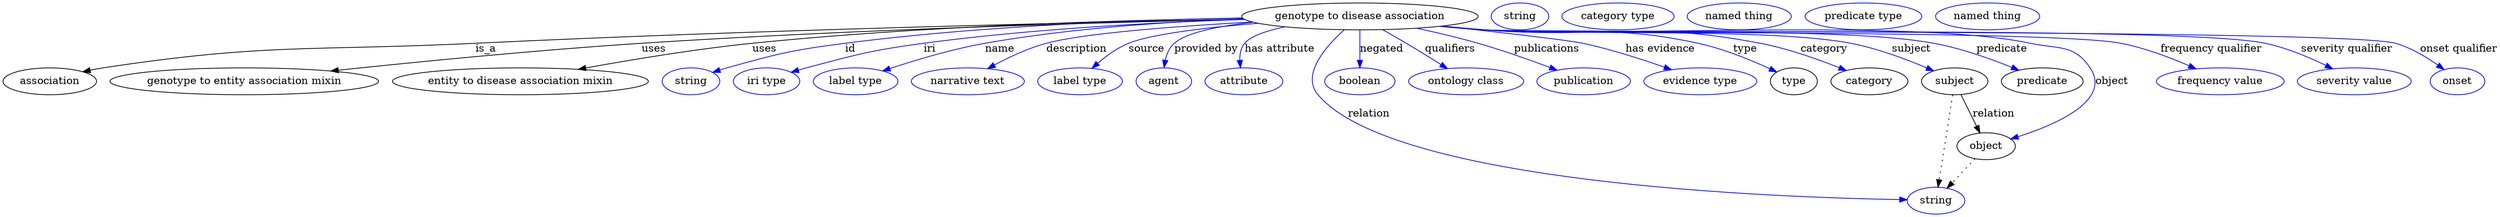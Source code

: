 digraph {
	graph [bb="0,0,3330.4,283"];
	node [label="\N"];
	"genotype to disease association"	[height=0.5,
		label="genotype to disease association",
		pos="1811.4,265",
		width=4.3871];
	association	[height=0.5,
		pos="62.394,178",
		width=1.7332];
	"genotype to disease association" -> association	[label=is_a,
		lp="645.39,221.5",
		pos="e,106.72,190.68 1656.7,261.22 1431.1,256.75 998.86,246.64 631.39,229 410.27,218.38 353.31,228.88 134.39,196 128.62,195.13 122.62,\
194.04 116.66,192.82"];
	"genotype to entity association mixin"	[height=0.5,
		pos="322.39,178",
		width=4.9829];
	"genotype to disease association" -> "genotype to entity association mixin"	[label=uses,
		lp="868.89,221.5",
		pos="e,437.78,191.82 1656.8,261.1 1467.1,256.9 1135.8,247.53 852.39,229 713.8,219.94 555.29,204.29 448,192.9"];
	"entity to disease association mixin"	[height=0.5,
		pos="690.39,178",
		width=4.7482];
	"genotype to disease association" -> "entity to disease association mixin"	[label=uses,
		lp="1015.9,221.5",
		pos="e,767.84,194.12 1654.6,262.69 1490.7,260.04 1226.4,252.18 999.39,229 924.24,221.33 839.59,207.24 777.92,195.97"];
	id	[color=blue,
		height=0.5,
		label=string,
		pos="917.39,178",
		width=1.0652];
	"genotype to disease association" -> id	[color=blue,
		label=id,
		lp="1130.4,221.5",
		pos="e,946.38,189.97 1654.3,262.92 1514.5,260.33 1304.6,252.39 1123.4,229 1052.2,219.82 1034.5,215.35 965.39,196 962.29,195.13 959.09,\
194.16 955.89,193.14",
		style=solid];
	iri	[color=blue,
		height=0.5,
		label="iri type",
		pos="1018.4,178",
		width=1.2277];
	"genotype to disease association" -> iri	[color=blue,
		label=iri,
		lp="1236.4,221.5",
		pos="e,1051.3,190.14 1657.4,260.93 1539.5,257.09 1373.1,248.44 1228.4,229 1157.7,219.5 1140.3,214.25 1071.4,196 1068,195.11 1064.5,194.13 \
1061.1,193.11",
		style=solid];
	name	[color=blue,
		height=0.5,
		label="label type",
		pos="1137.4,178",
		width=1.5707];
	"genotype to disease association" -> name	[color=blue,
		label=name,
		lp="1330.4,221.5",
		pos="e,1173.6,191.92 1656,261.6 1556.6,257.99 1425.1,249.35 1310.4,229 1266.5,221.22 1217.9,206.62 1183.4,195.2",
		style=solid];
	description	[color=blue,
		height=0.5,
		label="narrative text",
		pos="1287.4,178",
		width=2.0943];
	"genotype to disease association" -> description	[color=blue,
		label=description,
		lp="1432.9,221.5",
		pos="e,1314,194.98 1667.7,257.5 1567.4,251.92 1442.7,242.6 1392.4,229 1368.2,222.45 1342.7,210.47 1322.9,199.88",
		style=solid];
	source	[color=blue,
		height=0.5,
		label="label type",
		pos="1437.4,178",
		width=1.5707];
	"genotype to disease association" -> source	[color=blue,
		label=source,
		lp="1526.4,221.5",
		pos="e,1453.4,195.41 1675.6,255.79 1607.8,250.26 1533.6,241.62 1502.4,229 1487.2,222.84 1472.5,212.08 1460.9,202.11",
		style=solid];
	"provided by"	[color=blue,
		height=0.5,
		label=agent,
		pos="1549.4,178",
		width=1.0291];
	"genotype to disease association" -> "provided by"	[color=blue,
		label="provided by",
		lp="1605.9,221.5",
		pos="e,1549.7,196.34 1668.9,257.17 1623.3,252.21 1580.2,243.68 1563.4,229 1556.8,223.26 1553.2,214.72 1551.3,206.32",
		style=solid];
	"has attribute"	[color=blue,
		height=0.5,
		label=attribute,
		pos="1656.4,178",
		width=1.4443];
	"genotype to disease association" -> "has attribute"	[color=blue,
		label="has attribute",
		lp="1704.4,221.5",
		pos="e,1651.9,196.1 1710.9,251 1686.5,245.73 1665.2,238.57 1657.4,229 1652.2,222.66 1650.7,214.21 1650.9,206.07",
		style=solid];
	relation	[color=blue,
		height=0.5,
		label=string,
		pos="2580.4,18",
		width=1.0652];
	"genotype to disease association" -> relation	[color=blue,
		label=relation,
		lp="1823.4,134.5",
		pos="e,2541.9,19.337 1790.3,246.84 1766.1,225.08 1732.5,187.12 1755.4,160 1856.2,40.521 2370.3,22.278 2531.8,19.498",
		style=solid];
	negated	[color=blue,
		height=0.5,
		label=boolean,
		pos="1811.4,178",
		width=1.2999];
	"genotype to disease association" -> negated	[color=blue,
		label=negated,
		lp="1840.4,221.5",
		pos="e,1811.4,196.18 1811.4,246.8 1811.4,235.16 1811.4,219.55 1811.4,206.24",
		style=solid];
	qualifiers	[color=blue,
		height=0.5,
		label="ontology class",
		pos="1952.4,178",
		width=2.1304];
	"genotype to disease association" -> qualifiers	[color=blue,
		label=qualifiers,
		lp="1931.9,221.5",
		pos="e,1927.7,195.09 1841.8,247.21 1851.9,241.54 1863.2,235.09 1873.4,229 1888.5,219.98 1904.9,209.64 1918.9,200.72",
		style=solid];
	publications	[color=blue,
		height=0.5,
		label=publication,
		pos="2109.4,178",
		width=1.7332];
	"genotype to disease association" -> publications	[color=blue,
		label=publications,
		lp="2060.4,221.5",
		pos="e,2074.1,192.98 1887.4,249.17 1913.6,243.54 1942.9,236.62 1969.4,229 2001.6,219.71 2037.3,206.96 2064.5,196.66",
		style=solid];
	"has evidence"	[color=blue,
		height=0.5,
		label="evidence type",
		pos="2265.4,178",
		width=2.0943];
	"genotype to disease association" -> "has evidence"	[color=blue,
		label="has evidence",
		lp="2211.9,221.5",
		pos="e,2226.9,193.53 1921.7,252.03 1998.4,243.53 2090.1,232.95 2108.4,229 2145.6,220.96 2186.6,207.76 2217.3,196.95",
		style=solid];
	type	[height=0.5,
		pos="2390.4,178",
		width=0.86659];
	"genotype to disease association" -> type	[color=blue,
		label=type,
		lp="2325.4,221.5",
		pos="e,2367.5,190.53 1922.3,252.11 1941,250.28 1960.2,248.5 1978.4,247 2104.4,236.59 2138.8,255.73 2262.4,229 2296.3,221.67 2333,206.53 \
2358.4,194.82",
		style=solid];
	category	[height=0.5,
		pos="2491.4,178",
		width=1.4263];
	"genotype to disease association" -> category	[color=blue,
		label=category,
		lp="2430.9,221.5",
		pos="e,2460.5,192.44 1920.9,252.02 1940.1,250.17 1959.8,248.4 1978.4,247 2141.2,234.73 2185,259.76 2345.4,229 2382.2,221.95 2422.3,207.7 \
2451.1,196.22",
		style=solid];
	subject	[height=0.5,
		pos="2605.4,178",
		width=1.2277];
	"genotype to disease association" -> subject	[color=blue,
		label=subject,
		lp="2547.4,221.5",
		pos="e,2577.4,191.99 1920,251.92 1939.4,250.05 1959.5,248.31 1978.4,247 2086.7,239.5 2359.9,249.61 2466.4,229 2502,222.12 2540.6,207.59 \
2568.1,195.96",
		style=solid];
	predicate	[height=0.5,
		pos="2722.4,178",
		width=1.5165];
	"genotype to disease association" -> predicate	[color=blue,
		label=predicate,
		lp="2668.4,221.5",
		pos="e,2691.2,192.85 1919.5,251.85 1939.1,249.98 1959.3,248.25 1978.4,247 2111.3,238.25 2446.4,252.98 2577.4,229 2613.8,222.34 2653.3,\
208.21 2681.9,196.66",
		style=solid];
	object	[height=0.5,
		pos="2647.4,91",
		width=1.0832];
	"genotype to disease association" -> object	[color=blue,
		label=object,
		lp="2815.4,178",
		pos="e,2680.3,100.75 1919.1,251.81 1938.8,249.93 1959.2,248.21 1978.4,247 2139.9,236.8 2548.1,262.41 2706.4,229 2744,221.06 2765,227.96 \
2786.4,196 2815.5,152.44 2740.9,120.07 2690.1,103.79",
		style=solid];
	"frequency qualifier"	[color=blue,
		height=0.5,
		label="frequency value",
		pos="2960.4,178",
		width=2.3651];
	"genotype to disease association" -> "frequency qualifier"	[color=blue,
		label="frequency qualifier",
		lp="2948.4,221.5",
		pos="e,2928,194.74 1919.1,251.76 1938.8,249.88 1959.2,248.18 1978.4,247 2072.6,241.22 2734.7,246.86 2827.4,229 2859,222.91 2892.9,210.06 \
2918.5,198.91",
		style=solid];
	"severity qualifier"	[color=blue,
		height=0.5,
		label="severity value",
		pos="3139.4,178",
		width=2.1123];
	"genotype to disease association" -> "severity qualifier"	[color=blue,
		label="severity qualifier",
		lp="3129.4,221.5",
		pos="e,3110.6,194.78 1918.6,251.74 1938.5,249.85 1959,248.15 1978.4,247 2094,240.13 2907.1,252.86 3020.4,229 3048.7,223.03 3078.8,210.36 \
3101.6,199.26",
		style=solid];
	"onset qualifier"	[color=blue,
		height=0.5,
		label=onset,
		pos="3276.4,178",
		width=1.011];
	"genotype to disease association" -> "onset qualifier"	[color=blue,
		label="onset qualifier",
		lp="3278.9,221.5",
		pos="e,3258.5,193.81 1918.2,251.74 1938.2,249.84 1958.9,248.13 1978.4,247 2045.8,243.08 3129.5,247.75 3194.4,229 3214.6,223.16 3234.8,\
210.92 3250.1,200.02",
		style=solid];
	association_type	[color=blue,
		height=0.5,
		label=string,
		pos="2025.4,265",
		width=1.0652];
	association_category	[color=blue,
		height=0.5,
		label="category type",
		pos="2156.4,265",
		width=2.0762];
	subject -> relation	[pos="e,2583.1,36.188 2602.7,159.79 2598.4,132.48 2589.9,78.994 2584.7,46.38",
		style=dotted];
	subject -> object	[label=relation,
		lp="2657.4,134.5",
		pos="e,2639.1,108.76 2613.7,160.21 2619.7,148.1 2627.9,131.53 2634.7,117.76"];
	"genotype to disease association_subject"	[color=blue,
		height=0.5,
		label="named thing",
		pos="2318.4,265",
		width=1.9318];
	"genotype to disease association_predicate"	[color=blue,
		height=0.5,
		label="predicate type",
		pos="2484.4,265",
		width=2.1665];
	object -> relation	[pos="e,2595.2,34.713 2632.5,74.243 2623.6,64.775 2612.1,52.56 2602.1,42.024",
		style=dotted];
	"genotype to disease association_object"	[color=blue,
		height=0.5,
		label="named thing",
		pos="2650.4,265",
		width=1.9318];
}
